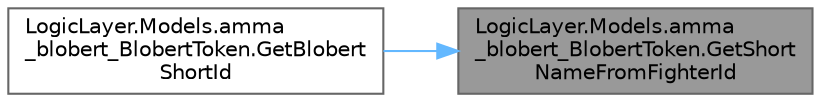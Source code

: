 digraph "LogicLayer.Models.amma_blobert_BlobertToken.GetShortNameFromFighterId"
{
 // LATEX_PDF_SIZE
  bgcolor="transparent";
  edge [fontname=Helvetica,fontsize=10,labelfontname=Helvetica,labelfontsize=10];
  node [fontname=Helvetica,fontsize=10,shape=box,height=0.2,width=0.4];
  rankdir="RL";
  Node1 [id="Node000001",label="LogicLayer.Models.amma\l_blobert_BlobertToken.GetShort\lNameFromFighterId",height=0.2,width=0.4,color="gray40", fillcolor="grey60", style="filled", fontcolor="black",tooltip="Get the short name of each fighter."];
  Node1 -> Node2 [id="edge1_Node000001_Node000002",dir="back",color="steelblue1",style="solid",tooltip=" "];
  Node2 [id="Node000002",label="LogicLayer.Models.amma\l_blobert_BlobertToken.GetBlobert\lShortId",height=0.2,width=0.4,color="grey40", fillcolor="white", style="filled",URL="$class_logic_layer_1_1_models_1_1amma__blobert___blobert_token.html#a96fd8482b249297c59d42c8a0728fa68",tooltip="Retrieves a short identifier for the Blobert."];
}
